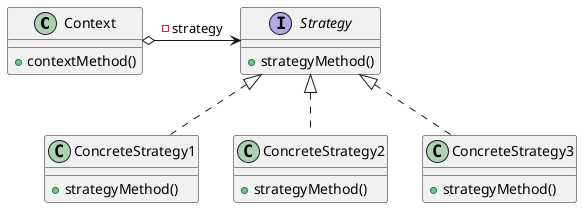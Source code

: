 @startuml
class Context
interface Strategy
class ConcreteStrategy1
class ConcreteStrategy2
class ConcreteStrategy3

Context  o-> Strategy : -strategy
Strategy <|.. ConcreteStrategy1
Strategy <|.. ConcreteStrategy2
Strategy <|.. ConcreteStrategy3

Context : +contextMethod()
Strategy : +strategyMethod()
ConcreteStrategy1 : +strategyMethod()
ConcreteStrategy2 : +strategyMethod()
ConcreteStrategy3 : +strategyMethod()
@enduml
